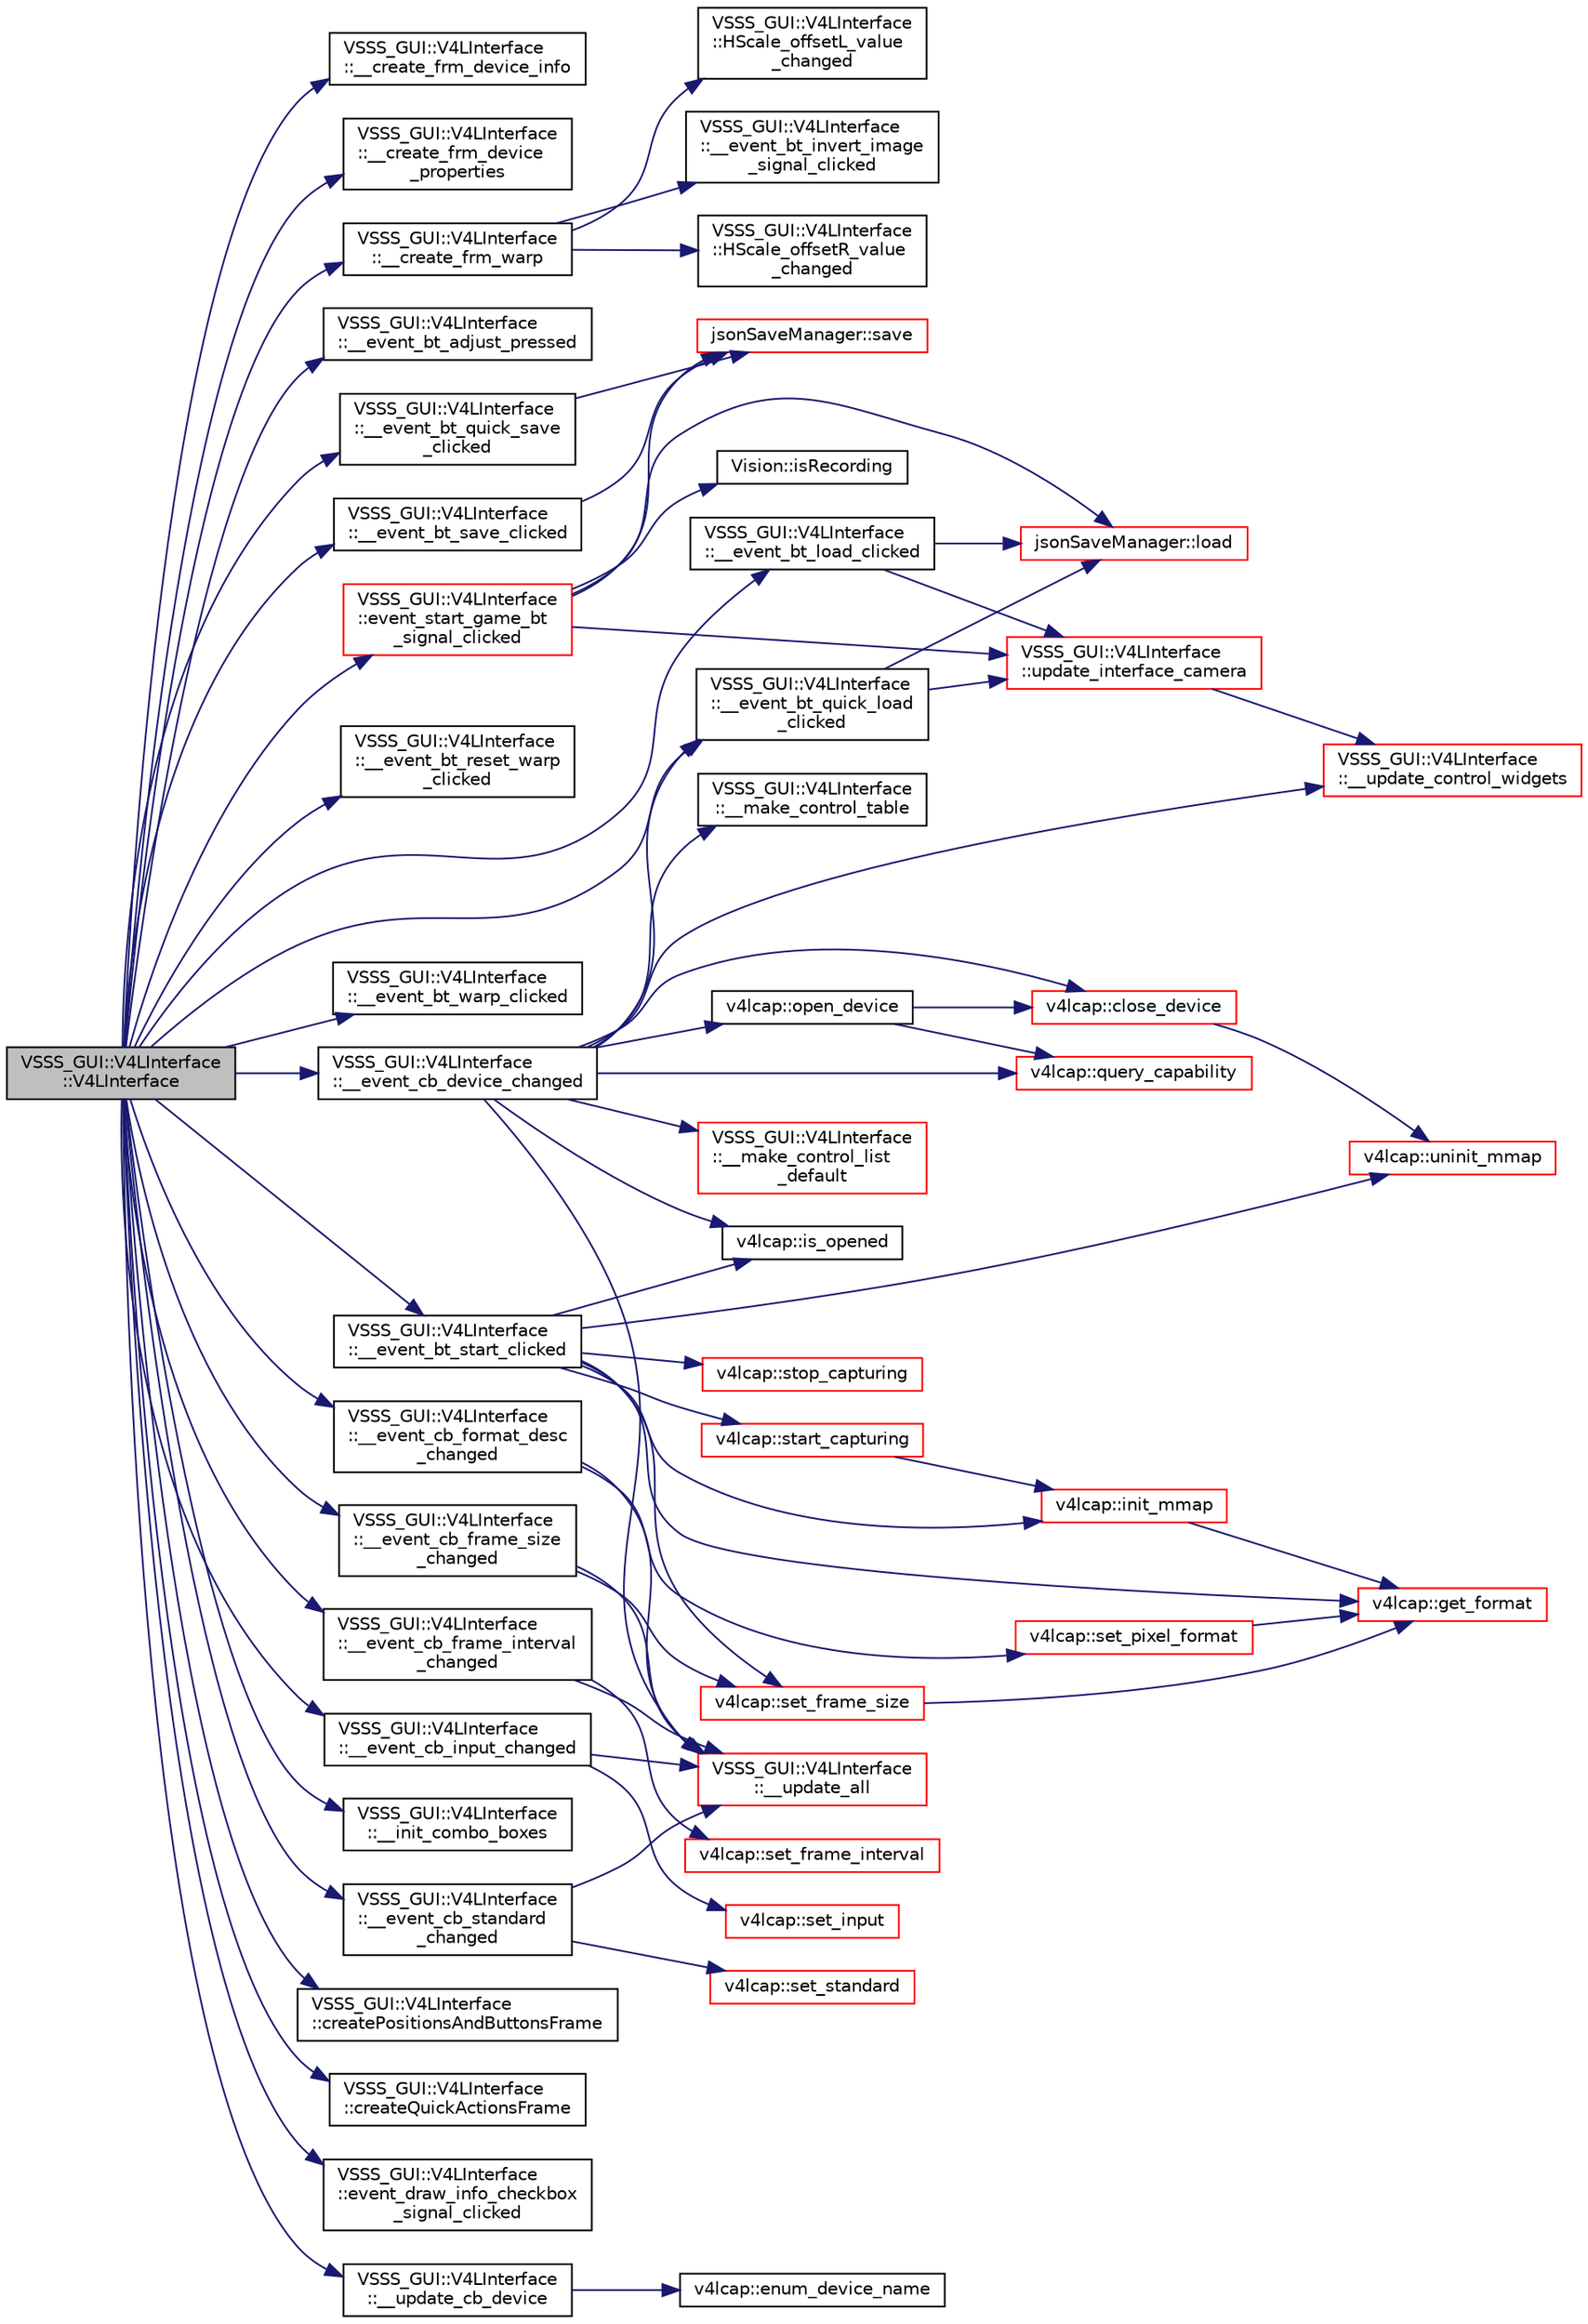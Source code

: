 digraph "VSSS_GUI::V4LInterface::V4LInterface"
{
 // INTERACTIVE_SVG=YES
  edge [fontname="Helvetica",fontsize="10",labelfontname="Helvetica",labelfontsize="10"];
  node [fontname="Helvetica",fontsize="10",shape=record];
  rankdir="LR";
  Node0 [label="VSSS_GUI::V4LInterface\l::V4LInterface",height=0.2,width=0.4,color="black", fillcolor="grey75", style="filled", fontcolor="black"];
  Node0 -> Node1 [color="midnightblue",fontsize="10",style="solid",fontname="Helvetica"];
  Node1 [label="VSSS_GUI::V4LInterface\l::__create_frm_device_info",height=0.2,width=0.4,color="black", fillcolor="white", style="filled",URL="$class_v_s_s_s___g_u_i_1_1_v4_l_interface.html#a91c4e5aea234b253ed674e0ae5bfdd33",tooltip="Adds Device Information frame and its inner elements. "];
  Node0 -> Node2 [color="midnightblue",fontsize="10",style="solid",fontname="Helvetica"];
  Node2 [label="VSSS_GUI::V4LInterface\l::__create_frm_device\l_properties",height=0.2,width=0.4,color="black", fillcolor="white", style="filled",URL="$class_v_s_s_s___g_u_i_1_1_v4_l_interface.html#ae878d432706af05ddc9afe849739327e",tooltip="Adds Device Properties frame and its inner elements. "];
  Node0 -> Node3 [color="midnightblue",fontsize="10",style="solid",fontname="Helvetica"];
  Node3 [label="VSSS_GUI::V4LInterface\l::__create_frm_warp",height=0.2,width=0.4,color="black", fillcolor="white", style="filled",URL="$class_v_s_s_s___g_u_i_1_1_v4_l_interface.html#a3a93979f5fe811ca90616e568a6df989",tooltip="Adds Warp frame and its inner elements. "];
  Node3 -> Node4 [color="midnightblue",fontsize="10",style="solid",fontname="Helvetica"];
  Node4 [label="VSSS_GUI::V4LInterface\l::__event_bt_invert_image\l_signal_clicked",height=0.2,width=0.4,color="black", fillcolor="white", style="filled",URL="$class_v_s_s_s___g_u_i_1_1_v4_l_interface.html#a624b2e48483cbf4fa8af562123f68b26",tooltip="Switches invert_image_flag value when &#39;invert image&#39; is clicked. "];
  Node3 -> Node5 [color="midnightblue",fontsize="10",style="solid",fontname="Helvetica"];
  Node5 [label="VSSS_GUI::V4LInterface\l::HScale_offsetR_value\l_changed",height=0.2,width=0.4,color="black", fillcolor="white", style="filled",URL="$class_v_s_s_s___g_u_i_1_1_v4_l_interface.html#aee8d612db51e54e9fdcd13fe97dac999",tooltip="Updates the right offset value when the slider position is changed. "];
  Node3 -> Node6 [color="midnightblue",fontsize="10",style="solid",fontname="Helvetica"];
  Node6 [label="VSSS_GUI::V4LInterface\l::HScale_offsetL_value\l_changed",height=0.2,width=0.4,color="black", fillcolor="white", style="filled",URL="$class_v_s_s_s___g_u_i_1_1_v4_l_interface.html#a52c94944c17c9ceaba03dd8f2f1849bf",tooltip="Updates the left offset value when the slider position is changed. "];
  Node0 -> Node7 [color="midnightblue",fontsize="10",style="solid",fontname="Helvetica"];
  Node7 [label="VSSS_GUI::V4LInterface\l::__event_bt_adjust_pressed",height=0.2,width=0.4,color="black", fillcolor="white", style="filled",URL="$class_v_s_s_s___g_u_i_1_1_v4_l_interface.html#ab8a8006db395031e305519fd3e199928",tooltip="Event triggered when &#39;Adjust&#39; button is pressed. "];
  Node0 -> Node8 [color="midnightblue",fontsize="10",style="solid",fontname="Helvetica"];
  Node8 [label="VSSS_GUI::V4LInterface\l::__event_bt_load_clicked",height=0.2,width=0.4,color="black", fillcolor="white", style="filled",URL="$class_v_s_s_s___g_u_i_1_1_v4_l_interface.html#a62894fc8a49716b44d3a3c6a445fe880",tooltip="Event triggered when &#39;Load&#39; button is clicked. "];
  Node8 -> Node9 [color="midnightblue",fontsize="10",style="solid",fontname="Helvetica"];
  Node9 [label="jsonSaveManager::load",height=0.2,width=0.4,color="red", fillcolor="white", style="filled",URL="$classjson_save_manager.html#a79fd35c53290662b58c5a4869376fa2e",tooltip="Loads all avaliable configurations in the given .json file. "];
  Node8 -> Node38 [color="midnightblue",fontsize="10",style="solid",fontname="Helvetica"];
  Node38 [label="VSSS_GUI::V4LInterface\l::update_interface_camera",height=0.2,width=0.4,color="red", fillcolor="white", style="filled",URL="$class_v_s_s_s___g_u_i_1_1_v4_l_interface.html#a13ef172ecb7af3eb140f686b02a80662",tooltip="Updates Calibration parameters at Vision GUI, Offset values and calls __update_control_widgets. "];
  Node38 -> Node46 [color="midnightblue",fontsize="10",style="solid",fontname="Helvetica"];
  Node46 [label="VSSS_GUI::V4LInterface\l::__update_control_widgets",height=0.2,width=0.4,color="red", fillcolor="white", style="filled",URL="$class_v_s_s_s___g_u_i_1_1_v4_l_interface.html#afbb5daccfdce20180578025c108ef65b"];
  Node0 -> Node49 [color="midnightblue",fontsize="10",style="solid",fontname="Helvetica"];
  Node49 [label="VSSS_GUI::V4LInterface\l::__event_bt_quick_load\l_clicked",height=0.2,width=0.4,color="black", fillcolor="white", style="filled",URL="$class_v_s_s_s___g_u_i_1_1_v4_l_interface.html#a3010084dff2d7f93eed40efaab8ee61b",tooltip="Event triggered when &#39;Quick Load&#39; button is clicked. "];
  Node49 -> Node9 [color="midnightblue",fontsize="10",style="solid",fontname="Helvetica"];
  Node49 -> Node38 [color="midnightblue",fontsize="10",style="solid",fontname="Helvetica"];
  Node0 -> Node50 [color="midnightblue",fontsize="10",style="solid",fontname="Helvetica"];
  Node50 [label="VSSS_GUI::V4LInterface\l::__event_bt_quick_save\l_clicked",height=0.2,width=0.4,color="black", fillcolor="white", style="filled",URL="$class_v_s_s_s___g_u_i_1_1_v4_l_interface.html#a018c35ae221964d08f1abb40ba01abcf",tooltip="Event triggered when &#39;Quick Save&#39; button is clicked. "];
  Node50 -> Node51 [color="midnightblue",fontsize="10",style="solid",fontname="Helvetica"];
  Node51 [label="jsonSaveManager::save",height=0.2,width=0.4,color="red", fillcolor="white", style="filled",URL="$classjson_save_manager.html#a3e628f770c39e0111b46dac21d966171",tooltip="Saves all volatile data set in the interface to a given .json file. "];
  Node0 -> Node59 [color="midnightblue",fontsize="10",style="solid",fontname="Helvetica"];
  Node59 [label="VSSS_GUI::V4LInterface\l::__event_bt_reset_warp\l_clicked",height=0.2,width=0.4,color="black", fillcolor="white", style="filled",URL="$class_v_s_s_s___g_u_i_1_1_v4_l_interface.html#a0d852b1969af63e56f6d3efceb4604ff",tooltip="Event triggered when &#39;Reset&#39; button is pressed. "];
  Node0 -> Node60 [color="midnightblue",fontsize="10",style="solid",fontname="Helvetica"];
  Node60 [label="VSSS_GUI::V4LInterface\l::__event_bt_save_clicked",height=0.2,width=0.4,color="black", fillcolor="white", style="filled",URL="$class_v_s_s_s___g_u_i_1_1_v4_l_interface.html#a86cbf672edfd408bcac975be8dbacffd",tooltip="Event triggered when &#39;Save&#39; button is clicked. "];
  Node60 -> Node51 [color="midnightblue",fontsize="10",style="solid",fontname="Helvetica"];
  Node0 -> Node61 [color="midnightblue",fontsize="10",style="solid",fontname="Helvetica"];
  Node61 [label="VSSS_GUI::V4LInterface\l::__event_bt_start_clicked",height=0.2,width=0.4,color="black", fillcolor="white", style="filled",URL="$class_v_s_s_s___g_u_i_1_1_v4_l_interface.html#ac83a8f5a54baf09ade5e3ec24ba91082",tooltip="Event triggered when &#39;start&#39; button is clicked. "];
  Node61 -> Node62 [color="midnightblue",fontsize="10",style="solid",fontname="Helvetica"];
  Node62 [label="v4lcap::is_opened",height=0.2,width=0.4,color="black", fillcolor="white", style="filled",URL="$classv4lcap.html#a0feac915e89a04f087bce5310f8b1051",tooltip="Verify if camera is open. "];
  Node61 -> Node63 [color="midnightblue",fontsize="10",style="solid",fontname="Helvetica"];
  Node63 [label="v4lcap::set_frame_size",height=0.2,width=0.4,color="red", fillcolor="white", style="filled",URL="$classv4lcap.html#a6ad01c926c3162e858e030c8525cb94b",tooltip="Set the frame size object. "];
  Node63 -> Node64 [color="midnightblue",fontsize="10",style="solid",fontname="Helvetica"];
  Node64 [label="v4lcap::get_format",height=0.2,width=0.4,color="red", fillcolor="white", style="filled",URL="$classv4lcap.html#aa5c521438e06e14625c05a02bafd35c1",tooltip="Get the format object. "];
  Node61 -> Node65 [color="midnightblue",fontsize="10",style="solid",fontname="Helvetica"];
  Node65 [label="v4lcap::init_mmap",height=0.2,width=0.4,color="red", fillcolor="white", style="filled",URL="$classv4lcap.html#a04f75c0a68f0e8547925906a488bb50d",tooltip="This method requests buffers from host system to allocate streaming from camera. "];
  Node65 -> Node64 [color="midnightblue",fontsize="10",style="solid",fontname="Helvetica"];
  Node61 -> Node69 [color="midnightblue",fontsize="10",style="solid",fontname="Helvetica"];
  Node69 [label="v4lcap::start_capturing",height=0.2,width=0.4,color="red", fillcolor="white", style="filled",URL="$classv4lcap.html#a4a7ee51c878ec735c9a24b517c63df16",tooltip="This method starts capturing and streaming from opened device passing memory type and number of buffe..."];
  Node69 -> Node65 [color="midnightblue",fontsize="10",style="solid",fontname="Helvetica"];
  Node61 -> Node64 [color="midnightblue",fontsize="10",style="solid",fontname="Helvetica"];
  Node61 -> Node72 [color="midnightblue",fontsize="10",style="solid",fontname="Helvetica"];
  Node72 [label="v4lcap::stop_capturing",height=0.2,width=0.4,color="red", fillcolor="white", style="filled",URL="$classv4lcap.html#a2992ae4b4fd36da602284c62b97cbeed",tooltip="Closes capturing query. "];
  Node61 -> Node74 [color="midnightblue",fontsize="10",style="solid",fontname="Helvetica"];
  Node74 [label="v4lcap::uninit_mmap",height=0.2,width=0.4,color="red", fillcolor="white", style="filled",URL="$classv4lcap.html#aafab5fd381c1d5858cd87f42560a40ab",tooltip="Free all requested buffers. "];
  Node0 -> Node75 [color="midnightblue",fontsize="10",style="solid",fontname="Helvetica"];
  Node75 [label="VSSS_GUI::V4LInterface\l::__event_bt_warp_clicked",height=0.2,width=0.4,color="black", fillcolor="white", style="filled",URL="$class_v_s_s_s___g_u_i_1_1_v4_l_interface.html#add951ff9c99d2d8027a27f86412007ab",tooltip="Event triggered when &#39;Warp&#39; button is clicked. "];
  Node0 -> Node76 [color="midnightblue",fontsize="10",style="solid",fontname="Helvetica"];
  Node76 [label="VSSS_GUI::V4LInterface\l::__event_cb_device_changed",height=0.2,width=0.4,color="black", fillcolor="white", style="filled",URL="$class_v_s_s_s___g_u_i_1_1_v4_l_interface.html#af38c88f726a7ff9fab089ab9ed20c03c",tooltip="Event triggered when a new device is selected in Device combobox. "];
  Node76 -> Node62 [color="midnightblue",fontsize="10",style="solid",fontname="Helvetica"];
  Node76 -> Node77 [color="midnightblue",fontsize="10",style="solid",fontname="Helvetica"];
  Node77 [label="v4lcap::close_device",height=0.2,width=0.4,color="red", fillcolor="white", style="filled",URL="$classv4lcap.html#adbb658a6f3248f24ee7926722e76ca43",tooltip="Close camera communication with pc. "];
  Node77 -> Node74 [color="midnightblue",fontsize="10",style="solid",fontname="Helvetica"];
  Node76 -> Node78 [color="midnightblue",fontsize="10",style="solid",fontname="Helvetica"];
  Node78 [label="v4lcap::open_device",height=0.2,width=0.4,color="black", fillcolor="white", style="filled",URL="$classv4lcap.html#a1404aae893a64a8e8859d822a4dfb273",tooltip="By getting device name and emulated format, this method open the connection to the camera..."];
  Node78 -> Node77 [color="midnightblue",fontsize="10",style="solid",fontname="Helvetica"];
  Node78 -> Node79 [color="midnightblue",fontsize="10",style="solid",fontname="Helvetica"];
  Node79 [label="v4lcap::query_capability",height=0.2,width=0.4,color="red", fillcolor="white", style="filled",URL="$classv4lcap.html#aff4ca1e9742c8659582810529b8c9a2c",tooltip="Verify query lenght capability. "];
  Node76 -> Node79 [color="midnightblue",fontsize="10",style="solid",fontname="Helvetica"];
  Node76 -> Node80 [color="midnightblue",fontsize="10",style="solid",fontname="Helvetica"];
  Node80 [label="VSSS_GUI::V4LInterface\l::__update_all",height=0.2,width=0.4,color="red", fillcolor="white", style="filled",URL="$class_v_s_s_s___g_u_i_1_1_v4_l_interface.html#ac3fe0a20fd30c6e9505eb375ef63e52e",tooltip="Update all combo box inputs on CaptureGUI. "];
  Node76 -> Node95 [color="midnightblue",fontsize="10",style="solid",fontname="Helvetica"];
  Node95 [label="VSSS_GUI::V4LInterface\l::__make_control_list\l_default",height=0.2,width=0.4,color="red", fillcolor="white", style="filled",URL="$class_v_s_s_s___g_u_i_1_1_v4_l_interface.html#af0b71067889b902882e4f181b0a04aed"];
  Node76 -> Node49 [color="midnightblue",fontsize="10",style="solid",fontname="Helvetica"];
  Node76 -> Node102 [color="midnightblue",fontsize="10",style="solid",fontname="Helvetica"];
  Node102 [label="VSSS_GUI::V4LInterface\l::__make_control_table",height=0.2,width=0.4,color="black", fillcolor="white", style="filled",URL="$class_v_s_s_s___g_u_i_1_1_v4_l_interface.html#a4f70f4aaf3b7520d2f28ca06e3e94bd4"];
  Node76 -> Node46 [color="midnightblue",fontsize="10",style="solid",fontname="Helvetica"];
  Node0 -> Node103 [color="midnightblue",fontsize="10",style="solid",fontname="Helvetica"];
  Node103 [label="VSSS_GUI::V4LInterface\l::__event_cb_format_desc\l_changed",height=0.2,width=0.4,color="black", fillcolor="white", style="filled",URL="$class_v_s_s_s___g_u_i_1_1_v4_l_interface.html#a41dc791b309dcb6e4469c6cc9d4a4852",tooltip="Event triggered when a new format is selected in Format combobox. "];
  Node103 -> Node104 [color="midnightblue",fontsize="10",style="solid",fontname="Helvetica"];
  Node104 [label="v4lcap::set_pixel_format",height=0.2,width=0.4,color="red", fillcolor="white", style="filled",URL="$classv4lcap.html#a7da8705c4a542bb1118f74435957c471",tooltip="Set the pixel format object. "];
  Node104 -> Node64 [color="midnightblue",fontsize="10",style="solid",fontname="Helvetica"];
  Node103 -> Node80 [color="midnightblue",fontsize="10",style="solid",fontname="Helvetica"];
  Node0 -> Node105 [color="midnightblue",fontsize="10",style="solid",fontname="Helvetica"];
  Node105 [label="VSSS_GUI::V4LInterface\l::__event_cb_frame_interval\l_changed",height=0.2,width=0.4,color="black", fillcolor="white", style="filled",URL="$class_v_s_s_s___g_u_i_1_1_v4_l_interface.html#ad78e73dabab1c7caa41a45c363eef205",tooltip="Event triggered when a new interval is selected in Interval combobox. "];
  Node105 -> Node106 [color="midnightblue",fontsize="10",style="solid",fontname="Helvetica"];
  Node106 [label="v4lcap::set_frame_interval",height=0.2,width=0.4,color="red", fillcolor="white", style="filled",URL="$classv4lcap.html#a698e7d4dcefeda932ecbab7bfccdc491",tooltip="Set the frame interval object. "];
  Node105 -> Node80 [color="midnightblue",fontsize="10",style="solid",fontname="Helvetica"];
  Node0 -> Node107 [color="midnightblue",fontsize="10",style="solid",fontname="Helvetica"];
  Node107 [label="VSSS_GUI::V4LInterface\l::__event_cb_frame_size\l_changed",height=0.2,width=0.4,color="black", fillcolor="white", style="filled",URL="$class_v_s_s_s___g_u_i_1_1_v4_l_interface.html#a49e6f69de18f2bcb54db964375535e9f",tooltip="Event triggered when a new frame size is selected in Frame size combobox. "];
  Node107 -> Node63 [color="midnightblue",fontsize="10",style="solid",fontname="Helvetica"];
  Node107 -> Node80 [color="midnightblue",fontsize="10",style="solid",fontname="Helvetica"];
  Node0 -> Node108 [color="midnightblue",fontsize="10",style="solid",fontname="Helvetica"];
  Node108 [label="VSSS_GUI::V4LInterface\l::__event_cb_input_changed",height=0.2,width=0.4,color="black", fillcolor="white", style="filled",URL="$class_v_s_s_s___g_u_i_1_1_v4_l_interface.html#a09e546d62cf2363590490c2f9e85c951",tooltip="Event triggered when a new input is selected in Input combobox. "];
  Node108 -> Node109 [color="midnightblue",fontsize="10",style="solid",fontname="Helvetica"];
  Node109 [label="v4lcap::set_input",height=0.2,width=0.4,color="red", fillcolor="white", style="filled",URL="$classv4lcap.html#ab3496376778bd0acacacef396fcd6387",tooltip="Set the input object. "];
  Node108 -> Node80 [color="midnightblue",fontsize="10",style="solid",fontname="Helvetica"];
  Node0 -> Node110 [color="midnightblue",fontsize="10",style="solid",fontname="Helvetica"];
  Node110 [label="VSSS_GUI::V4LInterface\l::__event_cb_standard\l_changed",height=0.2,width=0.4,color="black", fillcolor="white", style="filled",URL="$class_v_s_s_s___g_u_i_1_1_v4_l_interface.html#adaa2a6e1946bb639d5be0ec3eb03cdb5",tooltip="Event triggered when a new stantard is selected in Standard combobox. "];
  Node110 -> Node111 [color="midnightblue",fontsize="10",style="solid",fontname="Helvetica"];
  Node111 [label="v4lcap::set_standard",height=0.2,width=0.4,color="red", fillcolor="white", style="filled",URL="$classv4lcap.html#a5ce097aed8f4d0aee209e0c78924812d",tooltip="Set the standard object. "];
  Node110 -> Node80 [color="midnightblue",fontsize="10",style="solid",fontname="Helvetica"];
  Node0 -> Node112 [color="midnightblue",fontsize="10",style="solid",fontname="Helvetica"];
  Node112 [label="VSSS_GUI::V4LInterface\l::__init_combo_boxes",height=0.2,width=0.4,color="black", fillcolor="white", style="filled",URL="$class_v_s_s_s___g_u_i_1_1_v4_l_interface.html#ab0ec02e9be4c0642bd05cb227ec7c8b8",tooltip="Initilizes Device Properties combo boxes (Input, Format, Intervals,Standard, Frame Size) ..."];
  Node0 -> Node113 [color="midnightblue",fontsize="10",style="solid",fontname="Helvetica"];
  Node113 [label="VSSS_GUI::V4LInterface\l::__update_cb_device",height=0.2,width=0.4,color="black", fillcolor="white", style="filled",URL="$class_v_s_s_s___g_u_i_1_1_v4_l_interface.html#a330fb43d7ec637c5e3a78ae4344a5865"];
  Node113 -> Node114 [color="midnightblue",fontsize="10",style="solid",fontname="Helvetica"];
  Node114 [label="v4lcap::enum_device_name",height=0.2,width=0.4,color="black", fillcolor="white", style="filled",URL="$classv4lcap.html#a4949a041b3096de1d98336eb8921b7c7",tooltip="Search and returns the path name of device that could be opened in the host by. "];
  Node0 -> Node115 [color="midnightblue",fontsize="10",style="solid",fontname="Helvetica"];
  Node115 [label="VSSS_GUI::V4LInterface\l::createPositionsAndButtonsFrame",height=0.2,width=0.4,color="black", fillcolor="white", style="filled",URL="$class_v_s_s_s___g_u_i_1_1_v4_l_interface.html#ab9798615f93d2e1272a10891e7d57219",tooltip="Create Positions frame. "];
  Node0 -> Node116 [color="midnightblue",fontsize="10",style="solid",fontname="Helvetica"];
  Node116 [label="VSSS_GUI::V4LInterface\l::createQuickActionsFrame",height=0.2,width=0.4,color="black", fillcolor="white", style="filled",URL="$class_v_s_s_s___g_u_i_1_1_v4_l_interface.html#a9e3f937e1515c7b5488520caf924b857",tooltip="Creates Save/Load frame. "];
  Node0 -> Node117 [color="midnightblue",fontsize="10",style="solid",fontname="Helvetica"];
  Node117 [label="VSSS_GUI::V4LInterface\l::event_draw_info_checkbox\l_signal_clicked",height=0.2,width=0.4,color="black", fillcolor="white", style="filled",URL="$class_v_s_s_s___g_u_i_1_1_v4_l_interface.html#a29d936ec76ebfc352060d13957255c0a",tooltip="Switches draw_info_flag value. "];
  Node0 -> Node118 [color="midnightblue",fontsize="10",style="solid",fontname="Helvetica"];
  Node118 [label="VSSS_GUI::V4LInterface\l::event_start_game_bt\l_signal_clicked",height=0.2,width=0.4,color="red", fillcolor="white", style="filled",URL="$class_v_s_s_s___g_u_i_1_1_v4_l_interface.html#a8c3f91048adebeb0b5aa9838053cdcfe",tooltip="Event triggered when start button is clicked. Starts/finishes video recording. "];
  Node118 -> Node119 [color="midnightblue",fontsize="10",style="solid",fontname="Helvetica"];
  Node119 [label="Vision::isRecording",height=0.2,width=0.4,color="black", fillcolor="white", style="filled",URL="$class_vision.html#a7990c9cb8684e1d1c92a5b6aa99abe6f"];
  Node118 -> Node51 [color="midnightblue",fontsize="10",style="solid",fontname="Helvetica"];
  Node118 -> Node9 [color="midnightblue",fontsize="10",style="solid",fontname="Helvetica"];
  Node118 -> Node38 [color="midnightblue",fontsize="10",style="solid",fontname="Helvetica"];
}
